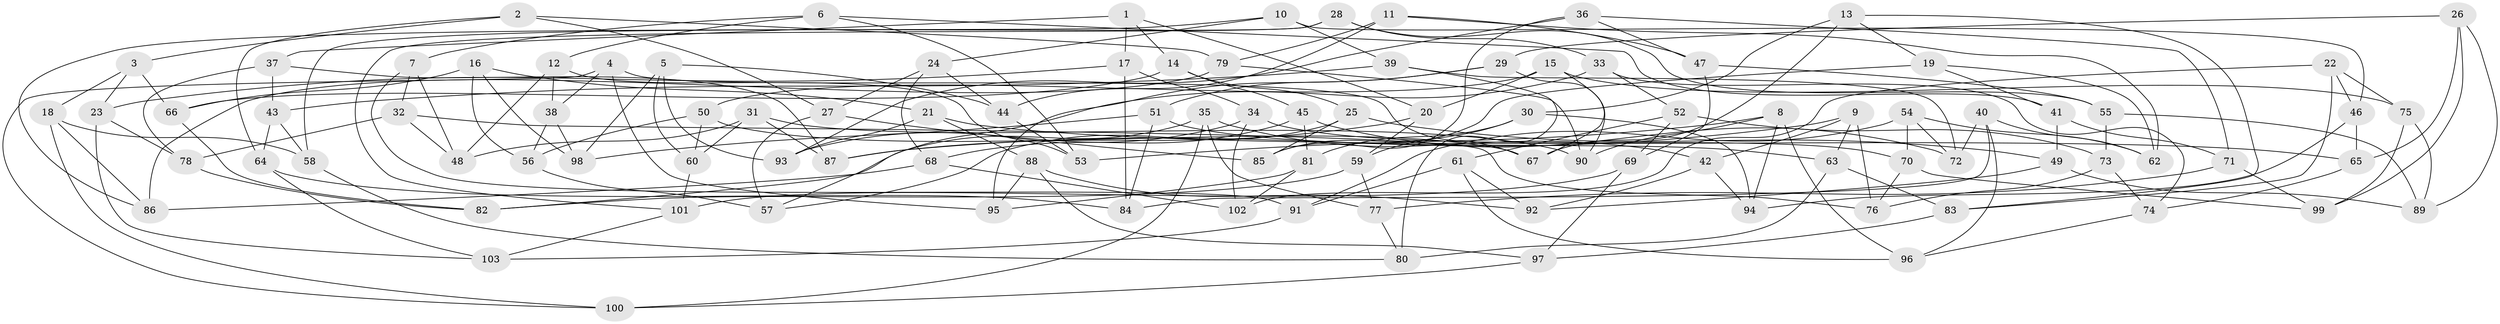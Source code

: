 // coarse degree distribution, {6: 0.3611111111111111, 5: 0.06944444444444445, 4: 0.5555555555555556, 3: 0.013888888888888888}
// Generated by graph-tools (version 1.1) at 2025/52/02/27/25 19:52:27]
// undirected, 103 vertices, 206 edges
graph export_dot {
graph [start="1"]
  node [color=gray90,style=filled];
  1;
  2;
  3;
  4;
  5;
  6;
  7;
  8;
  9;
  10;
  11;
  12;
  13;
  14;
  15;
  16;
  17;
  18;
  19;
  20;
  21;
  22;
  23;
  24;
  25;
  26;
  27;
  28;
  29;
  30;
  31;
  32;
  33;
  34;
  35;
  36;
  37;
  38;
  39;
  40;
  41;
  42;
  43;
  44;
  45;
  46;
  47;
  48;
  49;
  50;
  51;
  52;
  53;
  54;
  55;
  56;
  57;
  58;
  59;
  60;
  61;
  62;
  63;
  64;
  65;
  66;
  67;
  68;
  69;
  70;
  71;
  72;
  73;
  74;
  75;
  76;
  77;
  78;
  79;
  80;
  81;
  82;
  83;
  84;
  85;
  86;
  87;
  88;
  89;
  90;
  91;
  92;
  93;
  94;
  95;
  96;
  97;
  98;
  99;
  100;
  101;
  102;
  103;
  1 -- 20;
  1 -- 17;
  1 -- 14;
  1 -- 37;
  2 -- 3;
  2 -- 27;
  2 -- 79;
  2 -- 64;
  3 -- 66;
  3 -- 18;
  3 -- 23;
  4 -- 95;
  4 -- 67;
  4 -- 100;
  4 -- 38;
  5 -- 93;
  5 -- 98;
  5 -- 44;
  5 -- 60;
  6 -- 12;
  6 -- 53;
  6 -- 41;
  6 -- 7;
  7 -- 91;
  7 -- 32;
  7 -- 48;
  8 -- 53;
  8 -- 94;
  8 -- 96;
  8 -- 90;
  9 -- 42;
  9 -- 76;
  9 -- 63;
  9 -- 87;
  10 -- 86;
  10 -- 39;
  10 -- 24;
  10 -- 46;
  11 -- 44;
  11 -- 62;
  11 -- 79;
  11 -- 47;
  12 -- 38;
  12 -- 48;
  12 -- 53;
  13 -- 30;
  13 -- 67;
  13 -- 83;
  13 -- 19;
  14 -- 25;
  14 -- 66;
  14 -- 45;
  15 -- 75;
  15 -- 50;
  15 -- 67;
  15 -- 20;
  16 -- 21;
  16 -- 98;
  16 -- 56;
  16 -- 66;
  17 -- 84;
  17 -- 23;
  17 -- 34;
  18 -- 100;
  18 -- 86;
  18 -- 58;
  19 -- 41;
  19 -- 85;
  19 -- 62;
  20 -- 87;
  20 -- 59;
  21 -- 93;
  21 -- 88;
  21 -- 65;
  22 -- 102;
  22 -- 46;
  22 -- 83;
  22 -- 75;
  23 -- 103;
  23 -- 78;
  24 -- 44;
  24 -- 68;
  24 -- 27;
  25 -- 85;
  25 -- 57;
  25 -- 49;
  26 -- 89;
  26 -- 99;
  26 -- 29;
  26 -- 65;
  27 -- 57;
  27 -- 85;
  28 -- 101;
  28 -- 33;
  28 -- 58;
  28 -- 55;
  29 -- 90;
  29 -- 95;
  29 -- 51;
  30 -- 81;
  30 -- 59;
  30 -- 94;
  31 -- 90;
  31 -- 87;
  31 -- 48;
  31 -- 60;
  32 -- 48;
  32 -- 78;
  32 -- 76;
  33 -- 52;
  33 -- 74;
  33 -- 57;
  34 -- 93;
  34 -- 102;
  34 -- 70;
  35 -- 100;
  35 -- 77;
  35 -- 82;
  35 -- 42;
  36 -- 85;
  36 -- 47;
  36 -- 93;
  36 -- 71;
  37 -- 78;
  37 -- 87;
  37 -- 43;
  38 -- 56;
  38 -- 98;
  39 -- 43;
  39 -- 80;
  39 -- 72;
  40 -- 96;
  40 -- 62;
  40 -- 72;
  40 -- 84;
  41 -- 71;
  41 -- 49;
  42 -- 92;
  42 -- 94;
  43 -- 64;
  43 -- 58;
  44 -- 53;
  45 -- 72;
  45 -- 81;
  45 -- 68;
  46 -- 65;
  46 -- 94;
  47 -- 55;
  47 -- 69;
  49 -- 89;
  49 -- 92;
  50 -- 60;
  50 -- 56;
  50 -- 67;
  51 -- 84;
  51 -- 98;
  51 -- 63;
  52 -- 69;
  52 -- 73;
  52 -- 61;
  54 -- 91;
  54 -- 70;
  54 -- 72;
  54 -- 62;
  55 -- 89;
  55 -- 73;
  56 -- 57;
  58 -- 80;
  59 -- 82;
  59 -- 77;
  60 -- 101;
  61 -- 91;
  61 -- 92;
  61 -- 96;
  63 -- 80;
  63 -- 83;
  64 -- 84;
  64 -- 103;
  65 -- 74;
  66 -- 82;
  68 -- 102;
  68 -- 86;
  69 -- 97;
  69 -- 101;
  70 -- 76;
  70 -- 99;
  71 -- 77;
  71 -- 99;
  73 -- 76;
  73 -- 74;
  74 -- 96;
  75 -- 99;
  75 -- 89;
  77 -- 80;
  78 -- 82;
  79 -- 90;
  79 -- 86;
  81 -- 102;
  81 -- 95;
  83 -- 97;
  88 -- 95;
  88 -- 97;
  88 -- 92;
  91 -- 103;
  97 -- 100;
  101 -- 103;
}
